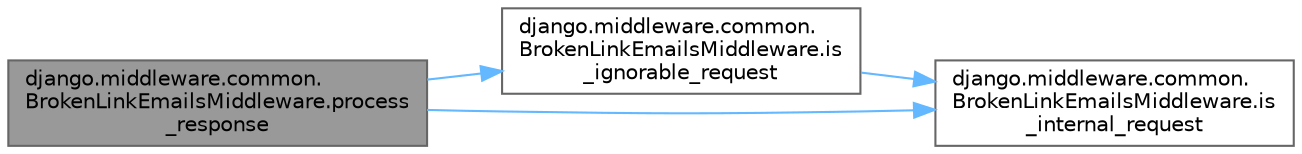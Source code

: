 digraph "django.middleware.common.BrokenLinkEmailsMiddleware.process_response"
{
 // LATEX_PDF_SIZE
  bgcolor="transparent";
  edge [fontname=Helvetica,fontsize=10,labelfontname=Helvetica,labelfontsize=10];
  node [fontname=Helvetica,fontsize=10,shape=box,height=0.2,width=0.4];
  rankdir="LR";
  Node1 [id="Node000001",label="django.middleware.common.\lBrokenLinkEmailsMiddleware.process\l_response",height=0.2,width=0.4,color="gray40", fillcolor="grey60", style="filled", fontcolor="black",tooltip=" "];
  Node1 -> Node2 [id="edge1_Node000001_Node000002",color="steelblue1",style="solid",tooltip=" "];
  Node2 [id="Node000002",label="django.middleware.common.\lBrokenLinkEmailsMiddleware.is\l_ignorable_request",height=0.2,width=0.4,color="grey40", fillcolor="white", style="filled",URL="$classdjango_1_1middleware_1_1common_1_1_broken_link_emails_middleware.html#a0f4c5ee4a4ee220560712ebbafc6050d",tooltip=" "];
  Node2 -> Node3 [id="edge2_Node000002_Node000003",color="steelblue1",style="solid",tooltip=" "];
  Node3 [id="Node000003",label="django.middleware.common.\lBrokenLinkEmailsMiddleware.is\l_internal_request",height=0.2,width=0.4,color="grey40", fillcolor="white", style="filled",URL="$classdjango_1_1middleware_1_1common_1_1_broken_link_emails_middleware.html#a323d0ba6f9312918175e56d6dadf2ec8",tooltip=" "];
  Node1 -> Node3 [id="edge3_Node000001_Node000003",color="steelblue1",style="solid",tooltip=" "];
}
